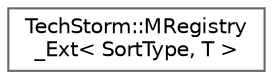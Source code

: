 digraph "Graphical Class Hierarchy"
{
 // LATEX_PDF_SIZE
  bgcolor="transparent";
  edge [fontname=Helvetica,fontsize=10,labelfontname=Helvetica,labelfontsize=10];
  node [fontname=Helvetica,fontsize=10,shape=box,height=0.2,width=0.4];
  rankdir="LR";
  Node0 [id="Node000000",label="TechStorm::MRegistry\l_Ext\< SortType, T \>",height=0.2,width=0.4,color="grey40", fillcolor="white", style="filled",URL="$class_tech_storm_1_1_m_registry___ext.html",tooltip=" "];
}
